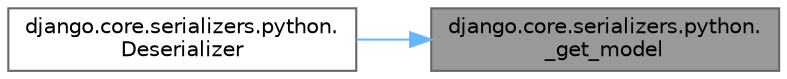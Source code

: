 digraph "django.core.serializers.python._get_model"
{
 // LATEX_PDF_SIZE
  bgcolor="transparent";
  edge [fontname=Helvetica,fontsize=10,labelfontname=Helvetica,labelfontsize=10];
  node [fontname=Helvetica,fontsize=10,shape=box,height=0.2,width=0.4];
  rankdir="RL";
  Node1 [id="Node000001",label="django.core.serializers.python.\l_get_model",height=0.2,width=0.4,color="gray40", fillcolor="grey60", style="filled", fontcolor="black",tooltip=" "];
  Node1 -> Node2 [id="edge1_Node000001_Node000002",dir="back",color="steelblue1",style="solid",tooltip=" "];
  Node2 [id="Node000002",label="django.core.serializers.python.\lDeserializer",height=0.2,width=0.4,color="grey40", fillcolor="white", style="filled",URL="$namespacedjango_1_1core_1_1serializers_1_1python.html#a4ef3a44599c99f20443dcaaf5371cf02",tooltip=" "];
}
